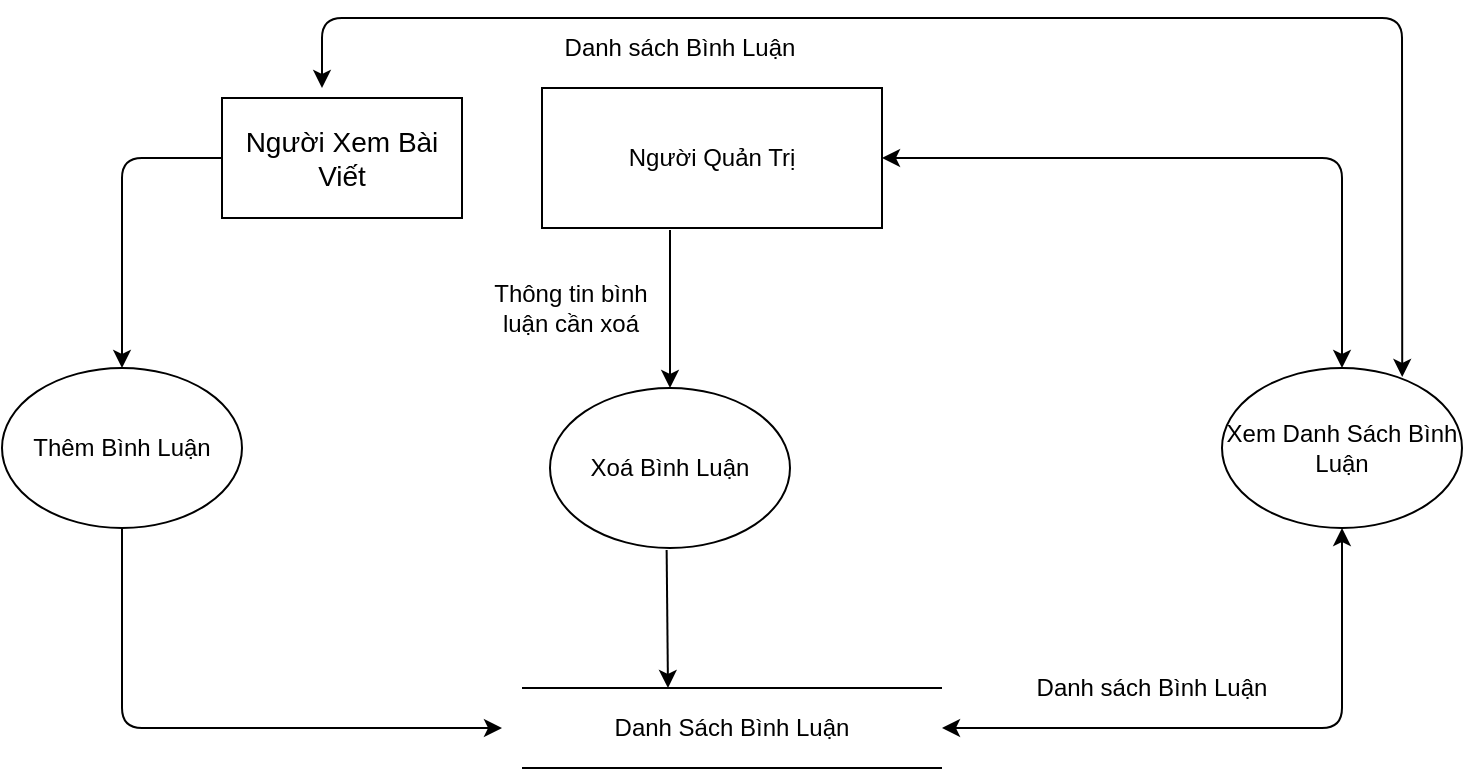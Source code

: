 <mxfile version="13.7.7" type="device"><diagram id="1jHpxjmyNy9Hb_5Lm6Ym" name="Page-1"><mxGraphModel dx="1447" dy="1937" grid="1" gridSize="10" guides="1" tooltips="1" connect="1" arrows="1" fold="1" page="1" pageScale="1" pageWidth="827" pageHeight="1169" math="0" shadow="0"><root><mxCell id="0"/><mxCell id="1" parent="0"/><mxCell id="mXNDSDdeblQdyTRIlrRe-1" value="Người Quản Trị" style="rounded=0;whiteSpace=wrap;html=1;" parent="1" vertex="1"><mxGeometry x="350" y="40" width="170" height="70" as="geometry"/></mxCell><mxCell id="mXNDSDdeblQdyTRIlrRe-2" value="Thêm Bình Luận" style="ellipse;whiteSpace=wrap;html=1;" parent="1" vertex="1"><mxGeometry x="80" y="180" width="120" height="80" as="geometry"/></mxCell><mxCell id="mXNDSDdeblQdyTRIlrRe-3" value="Xoá Bình Luận" style="ellipse;whiteSpace=wrap;html=1;" parent="1" vertex="1"><mxGeometry x="354" y="190" width="120" height="80" as="geometry"/></mxCell><mxCell id="mXNDSDdeblQdyTRIlrRe-5" value="Xem Danh Sách Bình Luận" style="ellipse;whiteSpace=wrap;html=1;" parent="1" vertex="1"><mxGeometry x="690" y="180" width="120" height="80" as="geometry"/></mxCell><mxCell id="mXNDSDdeblQdyTRIlrRe-6" value="" style="endArrow=classic;html=1;entryX=0.5;entryY=0;entryDx=0;entryDy=0;" parent="1" target="mXNDSDdeblQdyTRIlrRe-2" edge="1"><mxGeometry width="50" height="50" relative="1" as="geometry"><mxPoint x="190" y="75" as="sourcePoint"/><mxPoint x="210" y="110" as="targetPoint"/><Array as="points"><mxPoint x="140" y="75"/></Array></mxGeometry></mxCell><mxCell id="mXNDSDdeblQdyTRIlrRe-8" value="" style="endArrow=none;html=1;" parent="1" edge="1"><mxGeometry width="50" height="50" relative="1" as="geometry"><mxPoint x="340" y="380" as="sourcePoint"/><mxPoint x="550" y="380" as="targetPoint"/></mxGeometry></mxCell><mxCell id="mXNDSDdeblQdyTRIlrRe-9" value="" style="endArrow=none;html=1;" parent="1" edge="1"><mxGeometry width="50" height="50" relative="1" as="geometry"><mxPoint x="340" y="340" as="sourcePoint"/><mxPoint x="550" y="340" as="targetPoint"/></mxGeometry></mxCell><mxCell id="mXNDSDdeblQdyTRIlrRe-10" value="Danh Sách Bình Luận " style="text;html=1;strokeColor=none;fillColor=none;align=center;verticalAlign=middle;whiteSpace=wrap;rounded=0;" parent="1" vertex="1"><mxGeometry x="360" y="350" width="170" height="20" as="geometry"/></mxCell><mxCell id="mXNDSDdeblQdyTRIlrRe-11" value="" style="endArrow=classic;html=1;exitX=0.5;exitY=1;exitDx=0;exitDy=0;" parent="1" source="mXNDSDdeblQdyTRIlrRe-2" edge="1"><mxGeometry width="50" height="50" relative="1" as="geometry"><mxPoint x="160" y="360" as="sourcePoint"/><mxPoint x="330" y="360" as="targetPoint"/><Array as="points"><mxPoint x="140" y="360"/></Array></mxGeometry></mxCell><mxCell id="mXNDSDdeblQdyTRIlrRe-12" value="" style="endArrow=classic;html=1;entryX=0.5;entryY=0;entryDx=0;entryDy=0;" parent="1" target="mXNDSDdeblQdyTRIlrRe-3" edge="1"><mxGeometry width="50" height="50" relative="1" as="geometry"><mxPoint x="414" y="111" as="sourcePoint"/><mxPoint x="340" y="110" as="targetPoint"/></mxGeometry></mxCell><mxCell id="mXNDSDdeblQdyTRIlrRe-14" value="" style="endArrow=classic;startArrow=classic;html=1;exitX=1;exitY=0.5;exitDx=0;exitDy=0;entryX=0.5;entryY=0;entryDx=0;entryDy=0;" parent="1" source="mXNDSDdeblQdyTRIlrRe-1" target="mXNDSDdeblQdyTRIlrRe-5" edge="1"><mxGeometry width="50" height="50" relative="1" as="geometry"><mxPoint x="640" y="70" as="sourcePoint"/><mxPoint x="760" y="170" as="targetPoint"/><Array as="points"><mxPoint x="750" y="75"/></Array></mxGeometry></mxCell><mxCell id="mXNDSDdeblQdyTRIlrRe-15" value="" style="endArrow=classic;startArrow=classic;html=1;entryX=0.5;entryY=1;entryDx=0;entryDy=0;" parent="1" target="mXNDSDdeblQdyTRIlrRe-5" edge="1"><mxGeometry width="50" height="50" relative="1" as="geometry"><mxPoint x="550" y="360" as="sourcePoint"/><mxPoint x="680" y="280" as="targetPoint"/><Array as="points"><mxPoint x="750" y="360"/></Array></mxGeometry></mxCell><mxCell id="mXNDSDdeblQdyTRIlrRe-16" value="" style="endArrow=classic;html=1;exitX=0.486;exitY=1.013;exitDx=0;exitDy=0;exitPerimeter=0;" parent="1" source="mXNDSDdeblQdyTRIlrRe-3" edge="1"><mxGeometry width="50" height="50" relative="1" as="geometry"><mxPoint x="380" y="320" as="sourcePoint"/><mxPoint x="413" y="340" as="targetPoint"/></mxGeometry></mxCell><mxCell id="mXNDSDdeblQdyTRIlrRe-19" value="Thông tin bình luận cần xoá" style="text;html=1;strokeColor=none;fillColor=none;align=center;verticalAlign=middle;whiteSpace=wrap;rounded=0;" parent="1" vertex="1"><mxGeometry x="320" y="130" width="89" height="40" as="geometry"/></mxCell><mxCell id="mXNDSDdeblQdyTRIlrRe-21" value="Danh sách Bình Luận" style="text;html=1;strokeColor=none;fillColor=none;align=center;verticalAlign=middle;whiteSpace=wrap;rounded=0;" parent="1" vertex="1"><mxGeometry x="590" y="330" width="130" height="20" as="geometry"/></mxCell><mxCell id="2MiNR1yP6Oi9zpD7F1KZ-4" value="&lt;font style=&quot;font-size: 14px&quot;&gt;Người Xem Bài Viết&lt;/font&gt;" style="rounded=0;whiteSpace=wrap;html=1;" vertex="1" parent="1"><mxGeometry x="190" y="45" width="120" height="60" as="geometry"/></mxCell><mxCell id="2MiNR1yP6Oi9zpD7F1KZ-5" value="" style="endArrow=classic;startArrow=classic;html=1;entryX=0.751;entryY=0.056;entryDx=0;entryDy=0;entryPerimeter=0;" edge="1" parent="1" target="mXNDSDdeblQdyTRIlrRe-5"><mxGeometry width="50" height="50" relative="1" as="geometry"><mxPoint x="240" y="40" as="sourcePoint"/><mxPoint x="784" y="183" as="targetPoint"/><Array as="points"><mxPoint x="240" y="5"/><mxPoint x="780" y="5"/></Array></mxGeometry></mxCell><mxCell id="2MiNR1yP6Oi9zpD7F1KZ-6" value="Danh sách Bình Luận" style="text;html=1;strokeColor=none;fillColor=none;align=center;verticalAlign=middle;whiteSpace=wrap;rounded=0;" vertex="1" parent="1"><mxGeometry x="354" y="10" width="130" height="20" as="geometry"/></mxCell></root></mxGraphModel></diagram></mxfile>